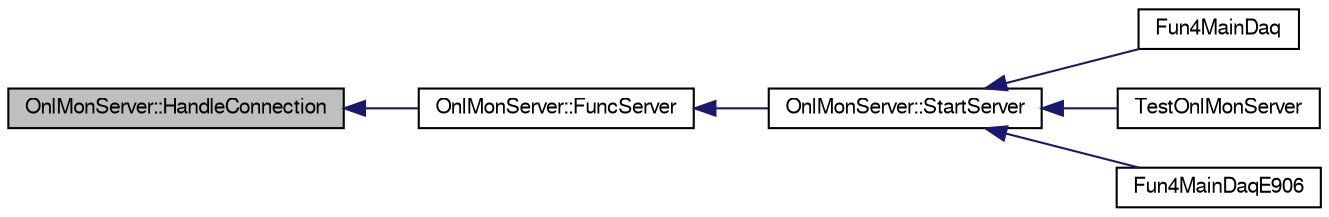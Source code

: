 digraph "OnlMonServer::HandleConnection"
{
  bgcolor="transparent";
  edge [fontname="FreeSans",fontsize="10",labelfontname="FreeSans",labelfontsize="10"];
  node [fontname="FreeSans",fontsize="10",shape=record];
  rankdir="LR";
  Node1 [label="OnlMonServer::HandleConnection",height=0.2,width=0.4,color="black", fillcolor="grey75", style="filled" fontcolor="black"];
  Node1 -> Node2 [dir="back",color="midnightblue",fontsize="10",style="solid",fontname="FreeSans"];
  Node2 [label="OnlMonServer::FuncServer",height=0.2,width=0.4,color="black",URL="$d8/d38/classOnlMonServer.html#a6b92b7327c6c0a063d3478cd8422e42c"];
  Node2 -> Node3 [dir="back",color="midnightblue",fontsize="10",style="solid",fontname="FreeSans"];
  Node3 [label="OnlMonServer::StartServer",height=0.2,width=0.4,color="black",URL="$d8/d38/classOnlMonServer.html#a1faba47a8f98c19d258624675f820705"];
  Node3 -> Node4 [dir="back",color="midnightblue",fontsize="10",style="solid",fontname="FreeSans"];
  Node4 [label="Fun4MainDaq",height=0.2,width=0.4,color="black",URL="$df/d6a/e1039-core_2online_2macros_2Fun4MainDaq_8C.html#ab9151bcfc5d35e7a25c9cf86fddd2bd2",tooltip="Fun4MainDaq.C: Fun4all macro to decode the MainDAQ data. "];
  Node3 -> Node5 [dir="back",color="midnightblue",fontsize="10",style="solid",fontname="FreeSans"];
  Node5 [label="TestOnlMonServer",height=0.2,width=0.4,color="black",URL="$df/d6a/e1039-core_2online_2macros_2Fun4MainDaq_8C.html#a92136f391f9569a6c6c1c81dcb9679df"];
  Node3 -> Node6 [dir="back",color="midnightblue",fontsize="10",style="solid",fontname="FreeSans"];
  Node6 [label="Fun4MainDaqE906",height=0.2,width=0.4,color="black",URL="$d1/d6b/Fun4MainDaqE906_8C.html#a3617355b5c033a5635408b1cd8c29c35",tooltip="Fun4MainDaq.C: Fun4all macro to decode the MainDAQ data. "];
}
